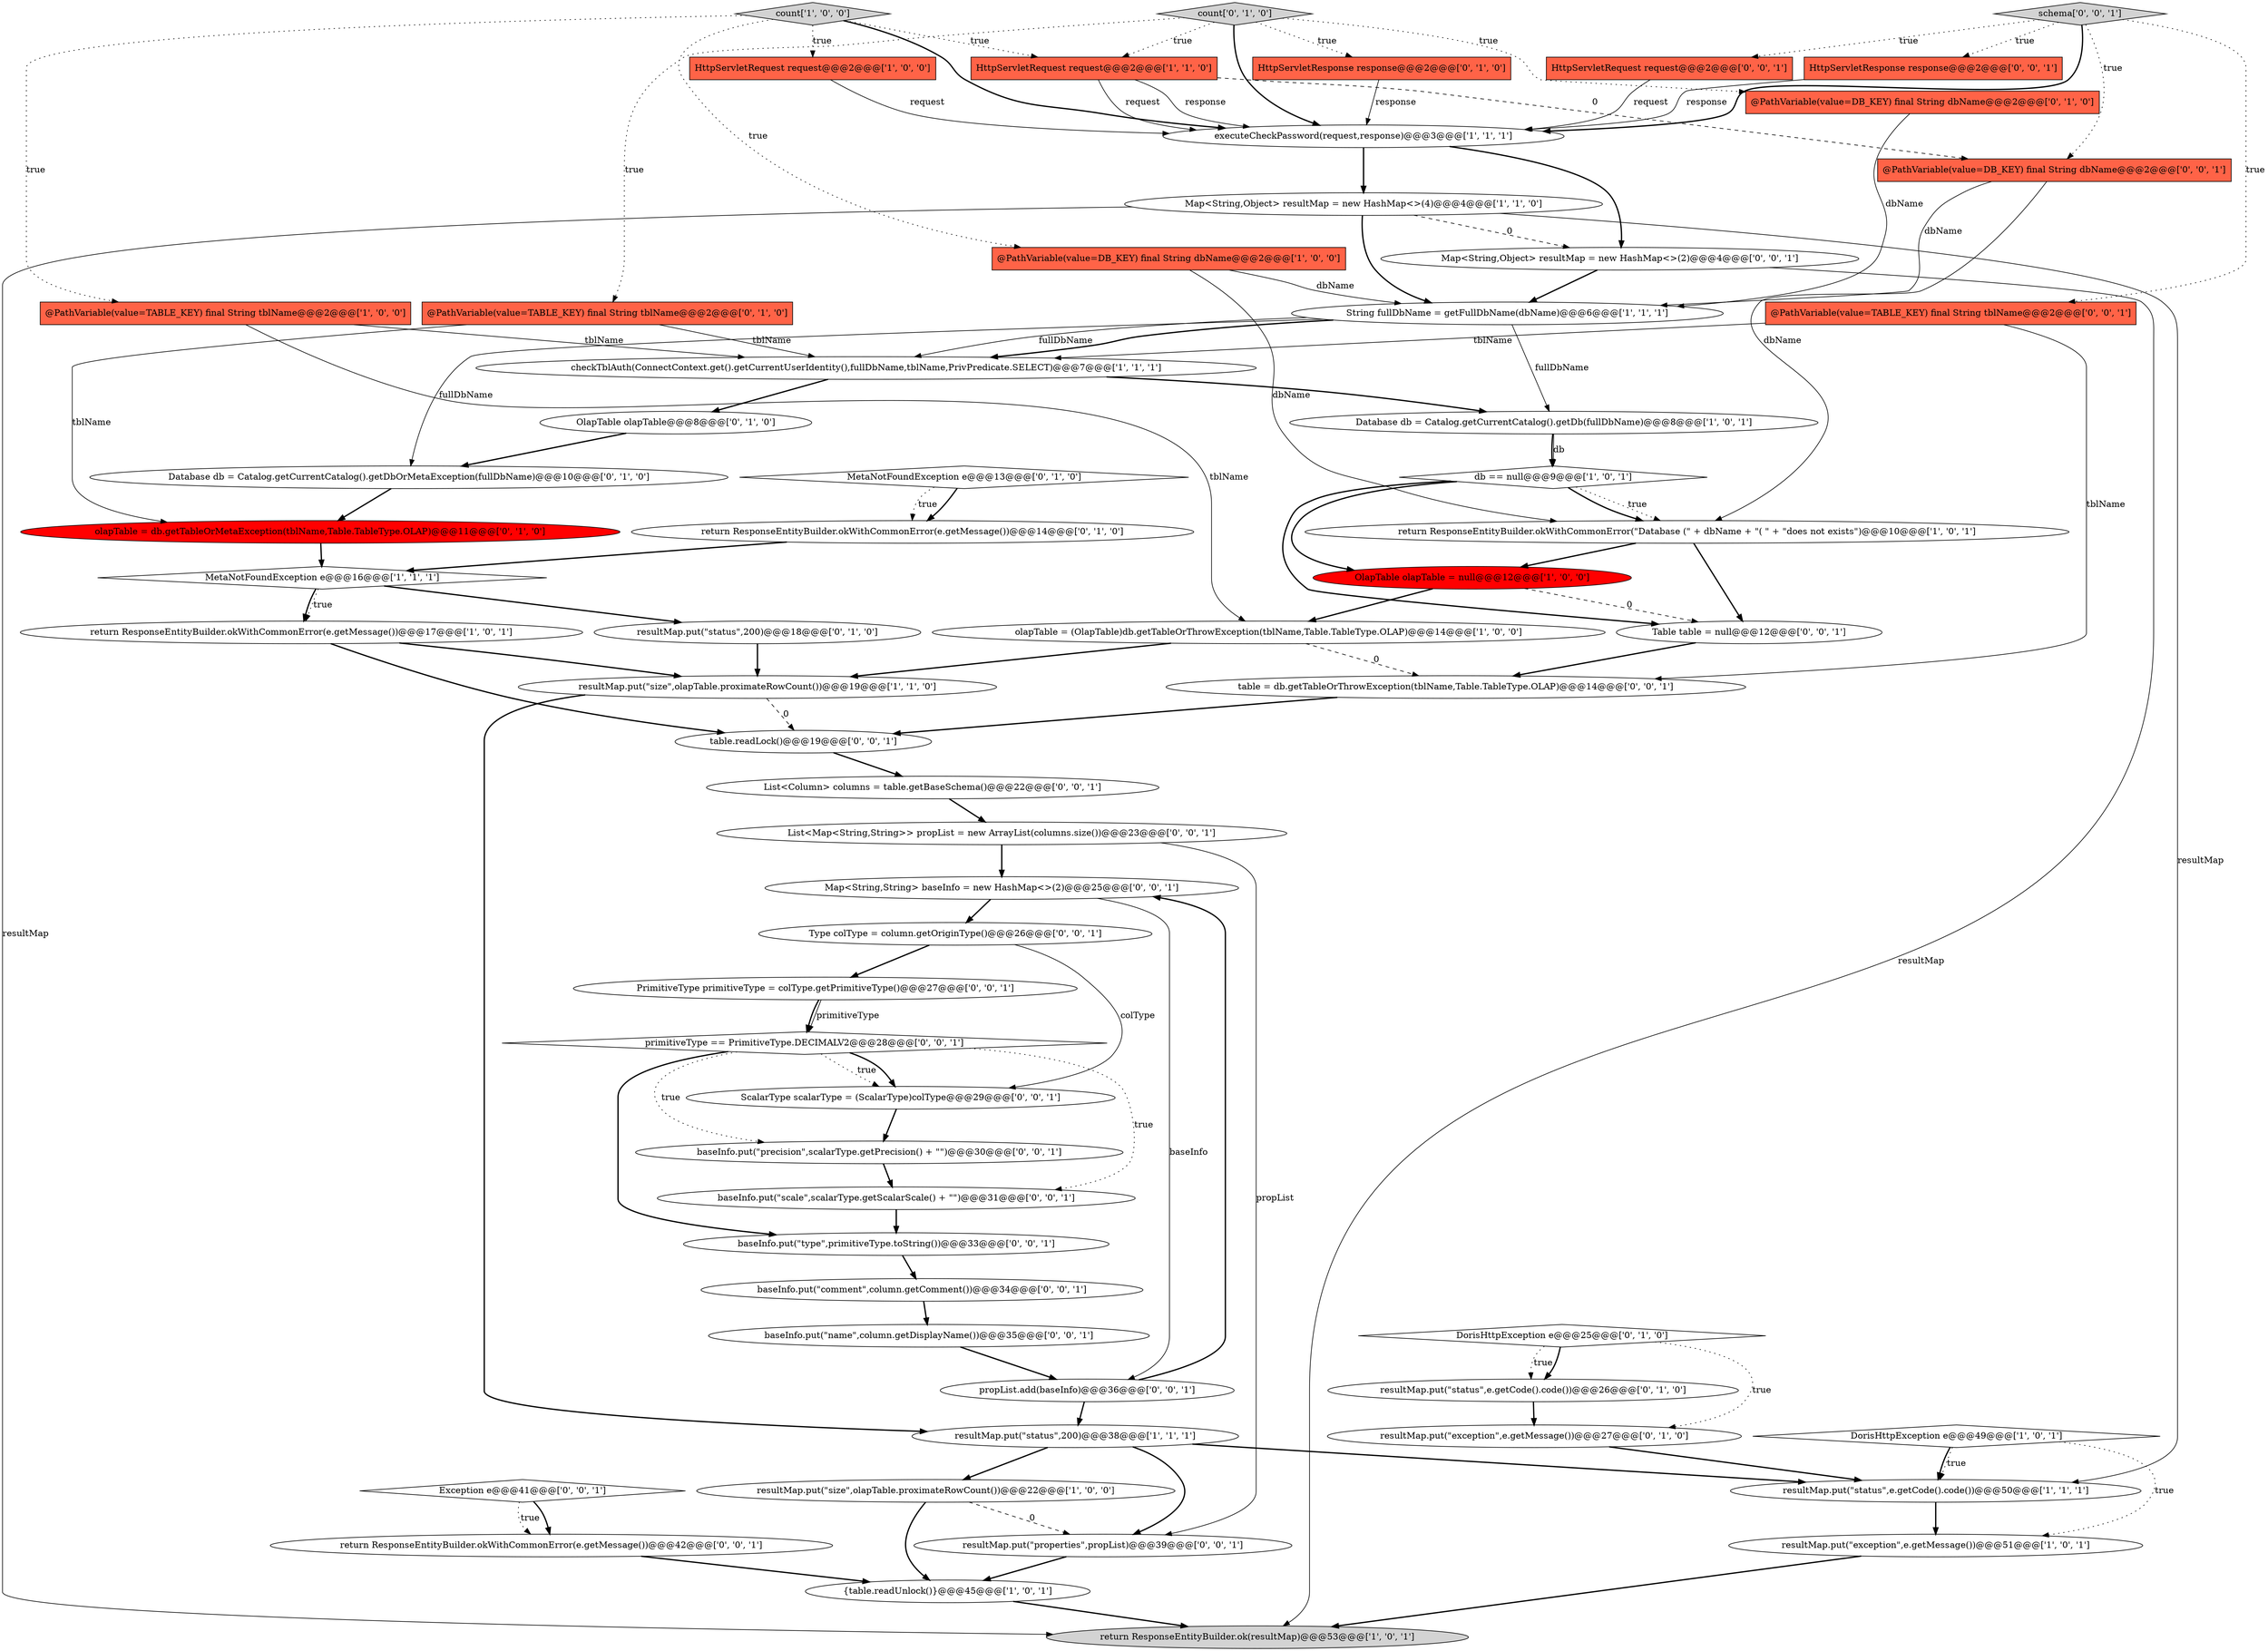 digraph {
30 [style = filled, label = "resultMap.put(\"exception\",e.getMessage())@@@27@@@['0', '1', '0']", fillcolor = white, shape = ellipse image = "AAA0AAABBB2BBB"];
13 [style = filled, label = "Map<String,Object> resultMap = new HashMap<>(4)@@@4@@@['1', '1', '0']", fillcolor = white, shape = ellipse image = "AAA0AAABBB1BBB"];
17 [style = filled, label = "return ResponseEntityBuilder.okWithCommonError(\"Database (\" + dbName + \"( \" + \"does not exists\")@@@10@@@['1', '0', '1']", fillcolor = white, shape = ellipse image = "AAA0AAABBB1BBB"];
20 [style = filled, label = "{table.readUnlock()}@@@45@@@['1', '0', '1']", fillcolor = white, shape = ellipse image = "AAA0AAABBB1BBB"];
46 [style = filled, label = "return ResponseEntityBuilder.okWithCommonError(e.getMessage())@@@42@@@['0', '0', '1']", fillcolor = white, shape = ellipse image = "AAA0AAABBB3BBB"];
55 [style = filled, label = "table.readLock()@@@19@@@['0', '0', '1']", fillcolor = white, shape = ellipse image = "AAA0AAABBB3BBB"];
37 [style = filled, label = "baseInfo.put(\"scale\",scalarType.getScalarScale() + \"\")@@@31@@@['0', '0', '1']", fillcolor = white, shape = ellipse image = "AAA0AAABBB3BBB"];
8 [style = filled, label = "HttpServletRequest request@@@2@@@['1', '0', '0']", fillcolor = tomato, shape = box image = "AAA0AAABBB1BBB"];
26 [style = filled, label = "@PathVariable(value=TABLE_KEY) final String tblName@@@2@@@['0', '1', '0']", fillcolor = tomato, shape = box image = "AAA0AAABBB2BBB"];
24 [style = filled, label = "HttpServletResponse response@@@2@@@['0', '1', '0']", fillcolor = tomato, shape = box image = "AAA0AAABBB2BBB"];
35 [style = filled, label = "olapTable = db.getTableOrMetaException(tblName,Table.TableType.OLAP)@@@11@@@['0', '1', '0']", fillcolor = red, shape = ellipse image = "AAA1AAABBB2BBB"];
38 [style = filled, label = "ScalarType scalarType = (ScalarType)colType@@@29@@@['0', '0', '1']", fillcolor = white, shape = ellipse image = "AAA0AAABBB3BBB"];
54 [style = filled, label = "baseInfo.put(\"type\",primitiveType.toString())@@@33@@@['0', '0', '1']", fillcolor = white, shape = ellipse image = "AAA0AAABBB3BBB"];
61 [style = filled, label = "baseInfo.put(\"precision\",scalarType.getPrecision() + \"\")@@@30@@@['0', '0', '1']", fillcolor = white, shape = ellipse image = "AAA0AAABBB3BBB"];
45 [style = filled, label = "propList.add(baseInfo)@@@36@@@['0', '0', '1']", fillcolor = white, shape = ellipse image = "AAA0AAABBB3BBB"];
57 [style = filled, label = "Map<String,String> baseInfo = new HashMap<>(2)@@@25@@@['0', '0', '1']", fillcolor = white, shape = ellipse image = "AAA0AAABBB3BBB"];
1 [style = filled, label = "count['1', '0', '0']", fillcolor = lightgray, shape = diamond image = "AAA0AAABBB1BBB"];
15 [style = filled, label = "return ResponseEntityBuilder.okWithCommonError(e.getMessage())@@@17@@@['1', '0', '1']", fillcolor = white, shape = ellipse image = "AAA0AAABBB1BBB"];
25 [style = filled, label = "@PathVariable(value=DB_KEY) final String dbName@@@2@@@['0', '1', '0']", fillcolor = tomato, shape = box image = "AAA0AAABBB2BBB"];
56 [style = filled, label = "table = db.getTableOrThrowException(tblName,Table.TableType.OLAP)@@@14@@@['0', '0', '1']", fillcolor = white, shape = ellipse image = "AAA0AAABBB3BBB"];
59 [style = filled, label = "List<Column> columns = table.getBaseSchema()@@@22@@@['0', '0', '1']", fillcolor = white, shape = ellipse image = "AAA0AAABBB3BBB"];
23 [style = filled, label = "String fullDbName = getFullDbName(dbName)@@@6@@@['1', '1', '1']", fillcolor = white, shape = ellipse image = "AAA0AAABBB1BBB"];
11 [style = filled, label = "OlapTable olapTable = null@@@12@@@['1', '0', '0']", fillcolor = red, shape = ellipse image = "AAA1AAABBB1BBB"];
36 [style = filled, label = "return ResponseEntityBuilder.okWithCommonError(e.getMessage())@@@14@@@['0', '1', '0']", fillcolor = white, shape = ellipse image = "AAA0AAABBB2BBB"];
60 [style = filled, label = "PrimitiveType primitiveType = colType.getPrimitiveType()@@@27@@@['0', '0', '1']", fillcolor = white, shape = ellipse image = "AAA0AAABBB3BBB"];
2 [style = filled, label = "resultMap.put(\"size\",olapTable.proximateRowCount())@@@22@@@['1', '0', '0']", fillcolor = white, shape = ellipse image = "AAA0AAABBB1BBB"];
51 [style = filled, label = "@PathVariable(value=DB_KEY) final String dbName@@@2@@@['0', '0', '1']", fillcolor = tomato, shape = box image = "AAA0AAABBB3BBB"];
5 [style = filled, label = "return ResponseEntityBuilder.ok(resultMap)@@@53@@@['1', '0', '1']", fillcolor = lightgray, shape = ellipse image = "AAA0AAABBB1BBB"];
44 [style = filled, label = "Type colType = column.getOriginType()@@@26@@@['0', '0', '1']", fillcolor = white, shape = ellipse image = "AAA0AAABBB3BBB"];
58 [style = filled, label = "primitiveType == PrimitiveType.DECIMALV2@@@28@@@['0', '0', '1']", fillcolor = white, shape = diamond image = "AAA0AAABBB3BBB"];
39 [style = filled, label = "HttpServletRequest request@@@2@@@['0', '0', '1']", fillcolor = tomato, shape = box image = "AAA0AAABBB3BBB"];
19 [style = filled, label = "resultMap.put(\"status\",e.getCode().code())@@@50@@@['1', '1', '1']", fillcolor = white, shape = ellipse image = "AAA0AAABBB1BBB"];
6 [style = filled, label = "@PathVariable(value=DB_KEY) final String dbName@@@2@@@['1', '0', '0']", fillcolor = tomato, shape = box image = "AAA0AAABBB1BBB"];
40 [style = filled, label = "HttpServletResponse response@@@2@@@['0', '0', '1']", fillcolor = tomato, shape = box image = "AAA0AAABBB3BBB"];
43 [style = filled, label = "resultMap.put(\"properties\",propList)@@@39@@@['0', '0', '1']", fillcolor = white, shape = ellipse image = "AAA0AAABBB3BBB"];
49 [style = filled, label = "Table table = null@@@12@@@['0', '0', '1']", fillcolor = white, shape = ellipse image = "AAA0AAABBB3BBB"];
50 [style = filled, label = "@PathVariable(value=TABLE_KEY) final String tblName@@@2@@@['0', '0', '1']", fillcolor = tomato, shape = box image = "AAA0AAABBB3BBB"];
10 [style = filled, label = "MetaNotFoundException e@@@16@@@['1', '1', '1']", fillcolor = white, shape = diamond image = "AAA0AAABBB1BBB"];
22 [style = filled, label = "HttpServletRequest request@@@2@@@['1', '1', '0']", fillcolor = tomato, shape = box image = "AAA0AAABBB1BBB"];
33 [style = filled, label = "resultMap.put(\"status\",e.getCode().code())@@@26@@@['0', '1', '0']", fillcolor = white, shape = ellipse image = "AAA0AAABBB2BBB"];
41 [style = filled, label = "baseInfo.put(\"comment\",column.getComment())@@@34@@@['0', '0', '1']", fillcolor = white, shape = ellipse image = "AAA0AAABBB3BBB"];
48 [style = filled, label = "Map<String,Object> resultMap = new HashMap<>(2)@@@4@@@['0', '0', '1']", fillcolor = white, shape = ellipse image = "AAA0AAABBB3BBB"];
32 [style = filled, label = "resultMap.put(\"status\",200)@@@18@@@['0', '1', '0']", fillcolor = white, shape = ellipse image = "AAA0AAABBB2BBB"];
14 [style = filled, label = "olapTable = (OlapTable)db.getTableOrThrowException(tblName,Table.TableType.OLAP)@@@14@@@['1', '0', '0']", fillcolor = white, shape = ellipse image = "AAA0AAABBB1BBB"];
31 [style = filled, label = "MetaNotFoundException e@@@13@@@['0', '1', '0']", fillcolor = white, shape = diamond image = "AAA0AAABBB2BBB"];
42 [style = filled, label = "Exception e@@@41@@@['0', '0', '1']", fillcolor = white, shape = diamond image = "AAA0AAABBB3BBB"];
7 [style = filled, label = "@PathVariable(value=TABLE_KEY) final String tblName@@@2@@@['1', '0', '0']", fillcolor = tomato, shape = box image = "AAA0AAABBB1BBB"];
29 [style = filled, label = "OlapTable olapTable@@@8@@@['0', '1', '0']", fillcolor = white, shape = ellipse image = "AAA0AAABBB2BBB"];
4 [style = filled, label = "checkTblAuth(ConnectContext.get().getCurrentUserIdentity(),fullDbName,tblName,PrivPredicate.SELECT)@@@7@@@['1', '1', '1']", fillcolor = white, shape = ellipse image = "AAA0AAABBB1BBB"];
47 [style = filled, label = "List<Map<String,String>> propList = new ArrayList(columns.size())@@@23@@@['0', '0', '1']", fillcolor = white, shape = ellipse image = "AAA0AAABBB3BBB"];
52 [style = filled, label = "baseInfo.put(\"name\",column.getDisplayName())@@@35@@@['0', '0', '1']", fillcolor = white, shape = ellipse image = "AAA0AAABBB3BBB"];
21 [style = filled, label = "db == null@@@9@@@['1', '0', '1']", fillcolor = white, shape = diamond image = "AAA0AAABBB1BBB"];
12 [style = filled, label = "resultMap.put(\"status\",200)@@@38@@@['1', '1', '1']", fillcolor = white, shape = ellipse image = "AAA0AAABBB1BBB"];
18 [style = filled, label = "Database db = Catalog.getCurrentCatalog().getDb(fullDbName)@@@8@@@['1', '0', '1']", fillcolor = white, shape = ellipse image = "AAA0AAABBB1BBB"];
3 [style = filled, label = "DorisHttpException e@@@49@@@['1', '0', '1']", fillcolor = white, shape = diamond image = "AAA0AAABBB1BBB"];
9 [style = filled, label = "resultMap.put(\"exception\",e.getMessage())@@@51@@@['1', '0', '1']", fillcolor = white, shape = ellipse image = "AAA0AAABBB1BBB"];
0 [style = filled, label = "resultMap.put(\"size\",olapTable.proximateRowCount())@@@19@@@['1', '1', '0']", fillcolor = white, shape = ellipse image = "AAA0AAABBB1BBB"];
16 [style = filled, label = "executeCheckPassword(request,response)@@@3@@@['1', '1', '1']", fillcolor = white, shape = ellipse image = "AAA0AAABBB1BBB"];
34 [style = filled, label = "count['0', '1', '0']", fillcolor = lightgray, shape = diamond image = "AAA0AAABBB2BBB"];
53 [style = filled, label = "schema['0', '0', '1']", fillcolor = lightgray, shape = diamond image = "AAA0AAABBB3BBB"];
28 [style = filled, label = "Database db = Catalog.getCurrentCatalog().getDbOrMetaException(fullDbName)@@@10@@@['0', '1', '0']", fillcolor = white, shape = ellipse image = "AAA0AAABBB2BBB"];
27 [style = filled, label = "DorisHttpException e@@@25@@@['0', '1', '0']", fillcolor = white, shape = diamond image = "AAA0AAABBB2BBB"];
15->55 [style = bold, label=""];
61->37 [style = bold, label=""];
11->14 [style = bold, label=""];
27->33 [style = dotted, label="true"];
32->0 [style = bold, label=""];
8->16 [style = solid, label="request"];
53->39 [style = dotted, label="true"];
10->32 [style = bold, label=""];
7->4 [style = solid, label="tblName"];
34->26 [style = dotted, label="true"];
51->17 [style = solid, label="dbName"];
45->57 [style = bold, label=""];
12->2 [style = bold, label=""];
3->19 [style = bold, label=""];
19->9 [style = bold, label=""];
0->55 [style = dashed, label="0"];
58->38 [style = dotted, label="true"];
22->16 [style = solid, label="request"];
15->0 [style = bold, label=""];
23->28 [style = solid, label="fullDbName"];
9->5 [style = bold, label=""];
49->56 [style = bold, label=""];
1->6 [style = dotted, label="true"];
35->10 [style = bold, label=""];
27->33 [style = bold, label=""];
6->17 [style = solid, label="dbName"];
2->20 [style = bold, label=""];
60->58 [style = solid, label="primitiveType"];
42->46 [style = bold, label=""];
55->59 [style = bold, label=""];
53->51 [style = dotted, label="true"];
22->51 [style = dashed, label="0"];
1->22 [style = dotted, label="true"];
13->19 [style = solid, label="resultMap"];
47->43 [style = solid, label="propList"];
52->45 [style = bold, label=""];
50->56 [style = solid, label="tblName"];
4->18 [style = bold, label=""];
21->17 [style = dotted, label="true"];
54->41 [style = bold, label=""];
58->54 [style = bold, label=""];
11->49 [style = dashed, label="0"];
2->43 [style = dashed, label="0"];
47->57 [style = bold, label=""];
23->4 [style = solid, label="fullDbName"];
30->19 [style = bold, label=""];
28->35 [style = bold, label=""];
34->22 [style = dotted, label="true"];
58->37 [style = dotted, label="true"];
21->11 [style = bold, label=""];
1->16 [style = bold, label=""];
1->8 [style = dotted, label="true"];
33->30 [style = bold, label=""];
51->23 [style = solid, label="dbName"];
6->23 [style = solid, label="dbName"];
13->5 [style = solid, label="resultMap"];
46->20 [style = bold, label=""];
24->16 [style = solid, label="response"];
40->16 [style = solid, label="response"];
16->13 [style = bold, label=""];
44->38 [style = solid, label="colType"];
25->23 [style = solid, label="dbName"];
34->24 [style = dotted, label="true"];
14->56 [style = dashed, label="0"];
0->12 [style = bold, label=""];
43->20 [style = bold, label=""];
31->36 [style = bold, label=""];
53->50 [style = dotted, label="true"];
4->29 [style = bold, label=""];
3->9 [style = dotted, label="true"];
13->48 [style = dashed, label="0"];
60->58 [style = bold, label=""];
59->47 [style = bold, label=""];
58->38 [style = bold, label=""];
48->23 [style = bold, label=""];
17->49 [style = bold, label=""];
7->14 [style = solid, label="tblName"];
22->16 [style = solid, label="response"];
34->16 [style = bold, label=""];
53->40 [style = dotted, label="true"];
16->48 [style = bold, label=""];
18->21 [style = solid, label="db"];
21->49 [style = bold, label=""];
18->21 [style = bold, label=""];
12->43 [style = bold, label=""];
58->61 [style = dotted, label="true"];
34->25 [style = dotted, label="true"];
57->45 [style = solid, label="baseInfo"];
36->10 [style = bold, label=""];
10->15 [style = bold, label=""];
44->60 [style = bold, label=""];
39->16 [style = solid, label="request"];
48->5 [style = solid, label="resultMap"];
23->18 [style = solid, label="fullDbName"];
23->4 [style = bold, label=""];
38->61 [style = bold, label=""];
45->12 [style = bold, label=""];
26->4 [style = solid, label="tblName"];
20->5 [style = bold, label=""];
29->28 [style = bold, label=""];
37->54 [style = bold, label=""];
41->52 [style = bold, label=""];
10->15 [style = dotted, label="true"];
1->7 [style = dotted, label="true"];
27->30 [style = dotted, label="true"];
3->19 [style = dotted, label="true"];
14->0 [style = bold, label=""];
50->4 [style = solid, label="tblName"];
13->23 [style = bold, label=""];
53->16 [style = bold, label=""];
57->44 [style = bold, label=""];
26->35 [style = solid, label="tblName"];
12->19 [style = bold, label=""];
42->46 [style = dotted, label="true"];
21->17 [style = bold, label=""];
31->36 [style = dotted, label="true"];
56->55 [style = bold, label=""];
17->11 [style = bold, label=""];
}
